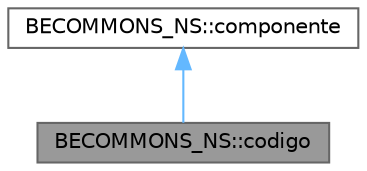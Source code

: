 digraph "BECOMMONS_NS::codigo"
{
 // LATEX_PDF_SIZE
  bgcolor="transparent";
  edge [fontname=Helvetica,fontsize=10,labelfontname=Helvetica,labelfontsize=10];
  node [fontname=Helvetica,fontsize=10,shape=box,height=0.2,width=0.4];
  Node1 [id="Node000001",label="BECOMMONS_NS::codigo",height=0.2,width=0.4,color="gray40", fillcolor="grey60", style="filled", fontcolor="black",tooltip=" "];
  Node2 -> Node1 [id="edge1_Node000001_Node000002",dir="back",color="steelblue1",style="solid",tooltip=" "];
  Node2 [id="Node000002",label="BECOMMONS_NS::componente",height=0.2,width=0.4,color="gray40", fillcolor="white", style="filled",URL="$structBECOMMONS__NS_1_1componente.html",tooltip="base para as funcionalidades da engine"];
}
